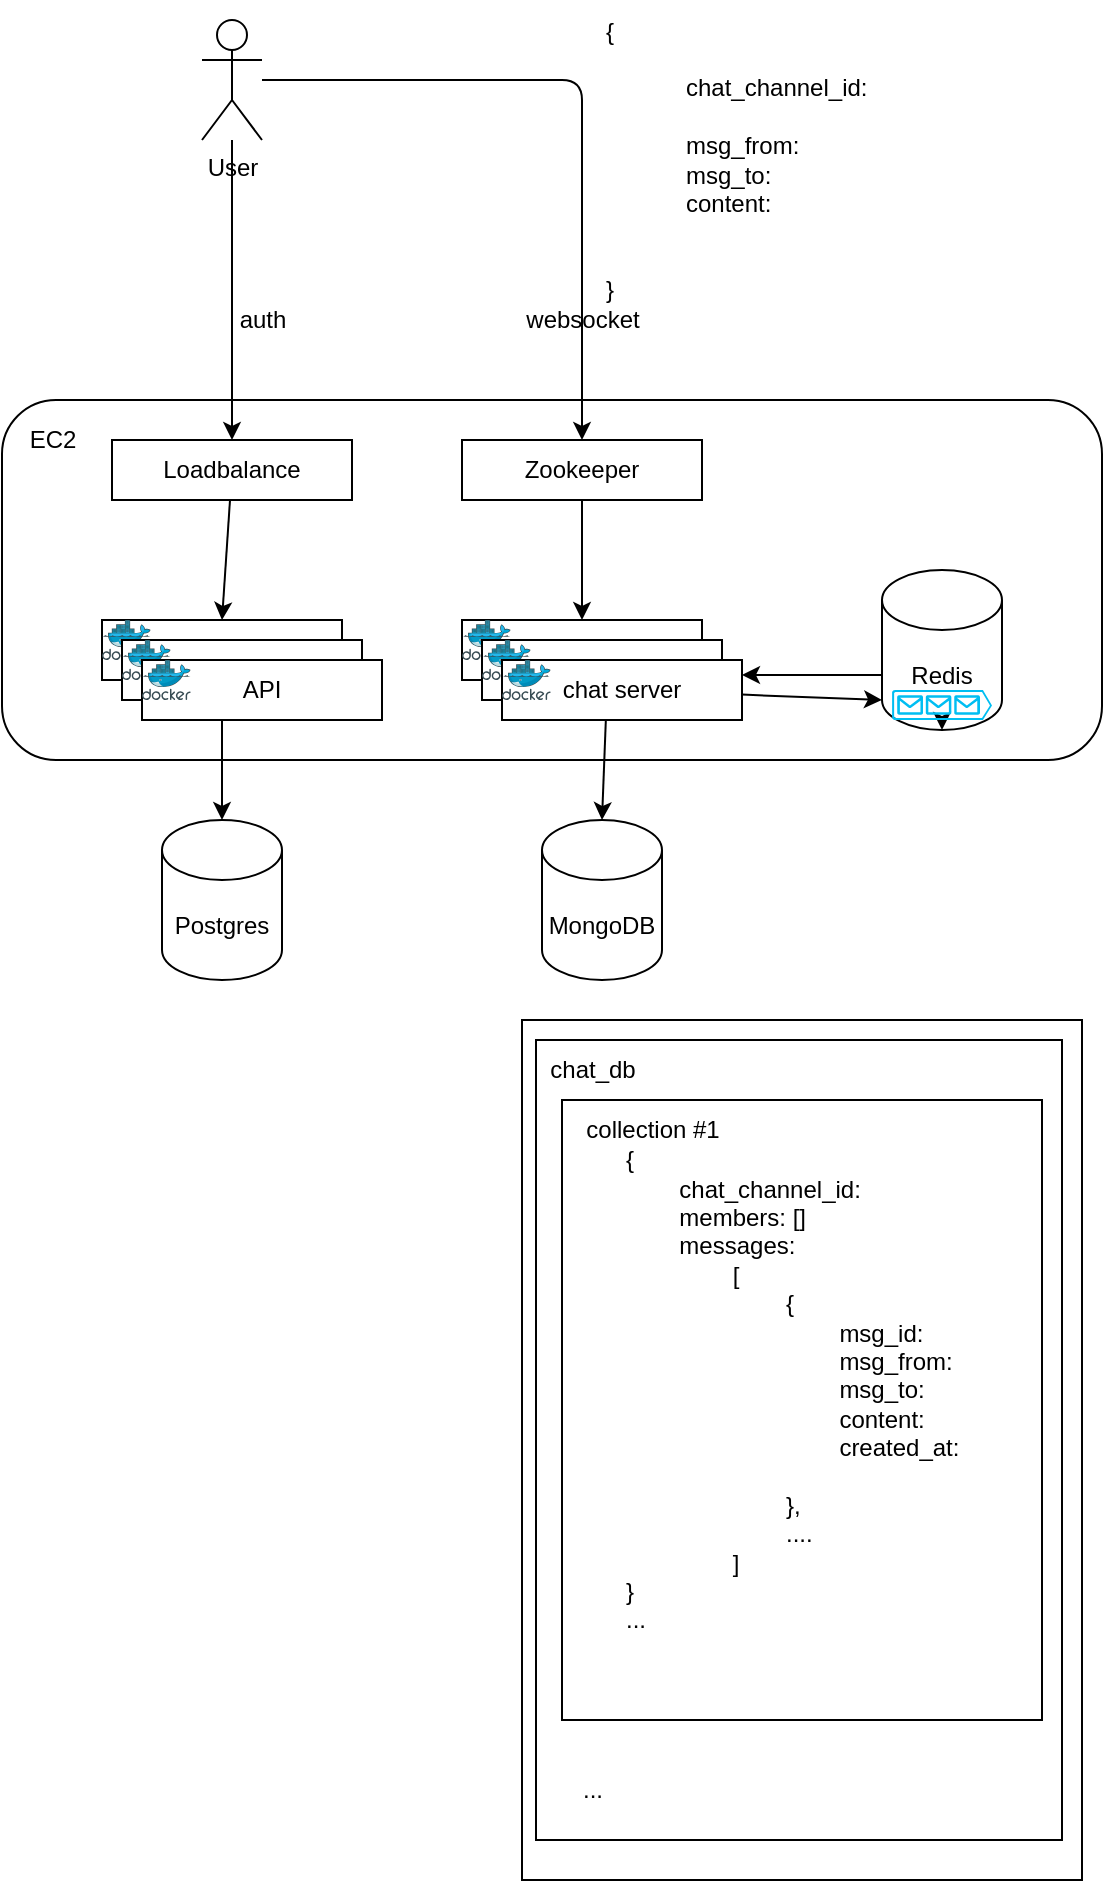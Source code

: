 <mxfile>
    <diagram id="Wjg02kEFPzsURr2Egd1N" name="Page-1">
        <mxGraphModel dx="569" dy="703" grid="1" gridSize="10" guides="1" tooltips="1" connect="1" arrows="1" fold="1" page="1" pageScale="1" pageWidth="827" pageHeight="1169" math="0" shadow="0">
            <root>
                <mxCell id="0"/>
                <mxCell id="1" parent="0"/>
                <mxCell id="2" value="User&lt;br&gt;" style="shape=umlActor;verticalLabelPosition=bottom;verticalAlign=top;html=1;outlineConnect=0;" parent="1" vertex="1">
                    <mxGeometry x="250" y="270" width="30" height="60" as="geometry"/>
                </mxCell>
                <mxCell id="4" value="" style="rounded=1;whiteSpace=wrap;html=1;" parent="1" vertex="1">
                    <mxGeometry x="150" y="460" width="550" height="180" as="geometry"/>
                </mxCell>
                <mxCell id="5" value="EC2" style="text;html=1;align=center;verticalAlign=middle;resizable=0;points=[];autosize=1;strokeColor=none;fillColor=none;" parent="1" vertex="1">
                    <mxGeometry x="150" y="465" width="50" height="30" as="geometry"/>
                </mxCell>
                <mxCell id="13" style="edgeStyle=none;html=1;entryX=0.5;entryY=0;entryDx=0;entryDy=0;entryPerimeter=0;" parent="1" source="6" target="12" edge="1">
                    <mxGeometry relative="1" as="geometry"/>
                </mxCell>
                <mxCell id="8" style="edgeStyle=none;html=1;entryX=0.5;entryY=0;entryDx=0;entryDy=0;" parent="1" source="2" target="52" edge="1">
                    <mxGeometry relative="1" as="geometry"/>
                </mxCell>
                <mxCell id="12" value="Postgres" style="shape=cylinder3;whiteSpace=wrap;html=1;boundedLbl=1;backgroundOutline=1;size=15;" parent="1" vertex="1">
                    <mxGeometry x="230" y="670" width="60" height="80" as="geometry"/>
                </mxCell>
                <mxCell id="14" value="MongoDB" style="shape=cylinder3;whiteSpace=wrap;html=1;boundedLbl=1;backgroundOutline=1;size=15;" parent="1" vertex="1">
                    <mxGeometry x="420" y="670" width="60" height="80" as="geometry"/>
                </mxCell>
                <mxCell id="21" style="edgeStyle=none;html=1;entryX=0.5;entryY=0;entryDx=0;entryDy=0;entryPerimeter=0;exitX=0.433;exitY=0.967;exitDx=0;exitDy=0;exitPerimeter=0;" parent="1" source="44" target="14" edge="1">
                    <mxGeometry relative="1" as="geometry"/>
                </mxCell>
                <mxCell id="17" value="auth" style="text;html=1;align=center;verticalAlign=middle;resizable=0;points=[];autosize=1;strokeColor=none;fillColor=none;" parent="1" vertex="1">
                    <mxGeometry x="255" y="405" width="50" height="30" as="geometry"/>
                </mxCell>
                <mxCell id="19" value="websocket" style="text;html=1;align=center;verticalAlign=middle;resizable=0;points=[];autosize=1;strokeColor=none;fillColor=none;" parent="1" vertex="1">
                    <mxGeometry x="400" y="405" width="80" height="30" as="geometry"/>
                </mxCell>
                <mxCell id="18" style="edgeStyle=none;html=1;entryX=0.5;entryY=0;entryDx=0;entryDy=0;" parent="1" source="2" target="56" edge="1">
                    <mxGeometry relative="1" as="geometry">
                        <Array as="points">
                            <mxPoint x="440" y="300"/>
                        </Array>
                    </mxGeometry>
                </mxCell>
                <mxCell id="49" value="" style="group" parent="1" vertex="1" connectable="0">
                    <mxGeometry x="380" y="570" width="140" height="50" as="geometry"/>
                </mxCell>
                <mxCell id="39" value="" style="group" parent="49" vertex="1" connectable="0">
                    <mxGeometry width="120" height="30" as="geometry"/>
                </mxCell>
                <mxCell id="16" value="chat server" style="rounded=0;whiteSpace=wrap;html=1;" parent="39" vertex="1">
                    <mxGeometry width="120" height="30" as="geometry"/>
                </mxCell>
                <mxCell id="20" value="" style="sketch=0;aspect=fixed;html=1;points=[];align=center;image;fontSize=12;image=img/lib/mscae/Docker.svg;" parent="39" vertex="1">
                    <mxGeometry width="24.39" height="20" as="geometry"/>
                </mxCell>
                <mxCell id="40" value="" style="group" parent="49" vertex="1" connectable="0">
                    <mxGeometry x="10" y="10" width="120" height="30" as="geometry"/>
                </mxCell>
                <mxCell id="41" value="chat server" style="rounded=0;whiteSpace=wrap;html=1;" parent="40" vertex="1">
                    <mxGeometry width="120" height="30" as="geometry"/>
                </mxCell>
                <mxCell id="42" value="" style="sketch=0;aspect=fixed;html=1;points=[];align=center;image;fontSize=12;image=img/lib/mscae/Docker.svg;" parent="40" vertex="1">
                    <mxGeometry width="24.39" height="20" as="geometry"/>
                </mxCell>
                <mxCell id="43" value="" style="group" parent="49" vertex="1" connectable="0">
                    <mxGeometry x="20" y="20" width="120" height="30" as="geometry"/>
                </mxCell>
                <mxCell id="44" value="chat server" style="rounded=0;whiteSpace=wrap;html=1;" parent="43" vertex="1">
                    <mxGeometry width="120" height="30" as="geometry"/>
                </mxCell>
                <mxCell id="45" value="" style="sketch=0;aspect=fixed;html=1;points=[];align=center;image;fontSize=12;image=img/lib/mscae/Docker.svg;" parent="43" vertex="1">
                    <mxGeometry width="24.39" height="20" as="geometry"/>
                </mxCell>
                <mxCell id="50" value="" style="group" parent="1" vertex="1" connectable="0">
                    <mxGeometry x="200" y="570" width="140" height="50" as="geometry"/>
                </mxCell>
                <mxCell id="26" value="" style="group" parent="50" vertex="1" connectable="0">
                    <mxGeometry width="120" height="30" as="geometry"/>
                </mxCell>
                <mxCell id="6" value="API" style="rounded=0;whiteSpace=wrap;html=1;" parent="26" vertex="1">
                    <mxGeometry width="120" height="30" as="geometry"/>
                </mxCell>
                <mxCell id="7" value="" style="sketch=0;aspect=fixed;html=1;points=[];align=center;image;fontSize=12;image=img/lib/mscae/Docker.svg;" parent="26" vertex="1">
                    <mxGeometry width="24.39" height="20" as="geometry"/>
                </mxCell>
                <mxCell id="27" value="" style="group" parent="50" vertex="1" connectable="0">
                    <mxGeometry x="10" y="10" width="120" height="30" as="geometry"/>
                </mxCell>
                <mxCell id="28" value="API" style="rounded=0;whiteSpace=wrap;html=1;" parent="27" vertex="1">
                    <mxGeometry width="120" height="30" as="geometry"/>
                </mxCell>
                <mxCell id="29" value="" style="sketch=0;aspect=fixed;html=1;points=[];align=center;image;fontSize=12;image=img/lib/mscae/Docker.svg;" parent="27" vertex="1">
                    <mxGeometry width="24.39" height="20" as="geometry"/>
                </mxCell>
                <mxCell id="30" value="" style="group" parent="50" vertex="1" connectable="0">
                    <mxGeometry x="20" y="20" width="120" height="30" as="geometry"/>
                </mxCell>
                <mxCell id="31" value="API" style="rounded=0;whiteSpace=wrap;html=1;" parent="30" vertex="1">
                    <mxGeometry width="120" height="30" as="geometry"/>
                </mxCell>
                <mxCell id="32" value="" style="sketch=0;aspect=fixed;html=1;points=[];align=center;image;fontSize=12;image=img/lib/mscae/Docker.svg;" parent="30" vertex="1">
                    <mxGeometry width="24.39" height="20" as="geometry"/>
                </mxCell>
                <mxCell id="51" value="" style="group" parent="1" vertex="1" connectable="0">
                    <mxGeometry x="205" y="480" width="120" height="30" as="geometry"/>
                </mxCell>
                <mxCell id="52" value="Loadbalance" style="rounded=0;whiteSpace=wrap;html=1;" parent="51" vertex="1">
                    <mxGeometry width="120" height="30" as="geometry"/>
                </mxCell>
                <mxCell id="55" style="edgeStyle=none;html=1;entryX=0.5;entryY=0;entryDx=0;entryDy=0;" parent="1" source="52" target="6" edge="1">
                    <mxGeometry relative="1" as="geometry"/>
                </mxCell>
                <mxCell id="58" style="edgeStyle=none;html=1;entryX=0.5;entryY=0;entryDx=0;entryDy=0;" parent="1" source="56" target="16" edge="1">
                    <mxGeometry relative="1" as="geometry"/>
                </mxCell>
                <mxCell id="56" value="Zookeeper" style="rounded=0;whiteSpace=wrap;html=1;" parent="1" vertex="1">
                    <mxGeometry x="380" y="480" width="120" height="30" as="geometry"/>
                </mxCell>
                <mxCell id="61" value="" style="group" parent="1" vertex="1" connectable="0">
                    <mxGeometry x="590" y="545" width="60" height="80" as="geometry"/>
                </mxCell>
                <mxCell id="59" value="Redis" style="shape=cylinder3;whiteSpace=wrap;html=1;boundedLbl=1;backgroundOutline=1;size=15;" parent="61" vertex="1">
                    <mxGeometry width="60" height="80" as="geometry"/>
                </mxCell>
                <mxCell id="62" style="edgeStyle=none;html=1;" parent="61" source="60" target="59" edge="1">
                    <mxGeometry relative="1" as="geometry"/>
                </mxCell>
                <mxCell id="60" value="" style="verticalLabelPosition=bottom;html=1;verticalAlign=top;align=center;strokeColor=none;fillColor=#00BEF2;shape=mxgraph.azure.queue_generic;pointerEvents=1;" parent="61" vertex="1">
                    <mxGeometry x="5" y="60" width="50" height="15" as="geometry"/>
                </mxCell>
                <mxCell id="63" style="edgeStyle=none;html=1;entryX=0;entryY=1;entryDx=0;entryDy=-15;entryPerimeter=0;" parent="1" source="44" target="59" edge="1">
                    <mxGeometry relative="1" as="geometry"/>
                </mxCell>
                <mxCell id="64" style="edgeStyle=none;html=1;entryX=1;entryY=0.25;entryDx=0;entryDy=0;exitX=0;exitY=0;exitDx=0;exitDy=52.5;exitPerimeter=0;" parent="1" source="59" target="44" edge="1">
                    <mxGeometry relative="1" as="geometry"/>
                </mxCell>
                <mxCell id="66" value="" style="rounded=0;whiteSpace=wrap;html=1;" parent="1" vertex="1">
                    <mxGeometry x="410" y="770" width="280" height="430" as="geometry"/>
                </mxCell>
                <mxCell id="67" value="" style="rounded=0;whiteSpace=wrap;html=1;" parent="1" vertex="1">
                    <mxGeometry x="417" y="780" width="263" height="400" as="geometry"/>
                </mxCell>
                <mxCell id="68" value="chat_db" style="text;html=1;align=center;verticalAlign=middle;resizable=0;points=[];autosize=1;strokeColor=none;fillColor=none;" parent="1" vertex="1">
                    <mxGeometry x="410" y="780" width="70" height="30" as="geometry"/>
                </mxCell>
                <mxCell id="69" value="" style="rounded=0;whiteSpace=wrap;html=1;" parent="1" vertex="1">
                    <mxGeometry x="430" y="810" width="240" height="310" as="geometry"/>
                </mxCell>
                <mxCell id="70" value="collection #1" style="text;html=1;align=center;verticalAlign=middle;resizable=0;points=[];autosize=1;strokeColor=none;fillColor=none;" parent="1" vertex="1">
                    <mxGeometry x="430" y="810" width="90" height="30" as="geometry"/>
                </mxCell>
                <mxCell id="75" value="{&lt;br&gt;&lt;div style=&quot;&quot;&gt;&lt;span style=&quot;background-color: initial;&quot;&gt;&lt;span style=&quot;white-space: pre;&quot;&gt;&#9;&lt;/span&gt;chat_channel_id:&lt;/span&gt;&lt;/div&gt;&lt;div style=&quot;&quot;&gt;&lt;span style=&quot;background-color: initial;&quot;&gt;&lt;span style=&quot;white-space: pre;&quot;&gt;&#9;&lt;/span&gt;members: []&lt;br&gt;&lt;/span&gt;&lt;/div&gt;&lt;div style=&quot;&quot;&gt;&lt;span style=&quot;background-color: initial;&quot;&gt;&lt;span style=&quot;white-space: pre;&quot;&gt;&#9;&lt;/span&gt;messages:&lt;br&gt;&lt;/span&gt;&lt;/div&gt;&lt;div style=&quot;&quot;&gt;&lt;span style=&quot;background-color: initial;&quot;&gt;&lt;span style=&quot;white-space: pre;&quot;&gt;&#9;&lt;/span&gt;&lt;span style=&quot;white-space: pre;&quot;&gt;&#9;&lt;/span&gt;[&lt;/span&gt;&lt;/div&gt;&lt;div style=&quot;&quot;&gt;&lt;span style=&quot;background-color: initial;&quot;&gt;&lt;span style=&quot;white-space: pre;&quot;&gt;&#9;&lt;/span&gt;&lt;span style=&quot;white-space: pre;&quot;&gt;&#9;&lt;/span&gt;&lt;span style=&quot;white-space: pre;&quot;&gt;&#9;&lt;/span&gt;{&lt;/span&gt;&lt;/div&gt;&lt;div style=&quot;&quot;&gt;&lt;span style=&quot;background-color: initial;&quot;&gt;&lt;span style=&quot;white-space: pre;&quot;&gt;&#9;&lt;/span&gt;&lt;span style=&quot;white-space: pre;&quot;&gt;&#9;&lt;/span&gt;&lt;span style=&quot;white-space: pre;&quot;&gt;&#9;&lt;/span&gt;&lt;span style=&quot;white-space: pre;&quot;&gt;&#9;&lt;/span&gt;msg_id:&amp;nbsp;&lt;br&gt;&lt;/span&gt;&lt;/div&gt;&lt;div style=&quot;&quot;&gt;&lt;span style=&quot;white-space: pre;&quot;&gt;&#9;&lt;/span&gt;&lt;span style=&quot;white-space: pre;&quot;&gt;&#9;&lt;/span&gt;&lt;span style=&quot;white-space: pre;&quot;&gt;&#9;&lt;/span&gt;&lt;span style=&quot;white-space: pre;&quot;&gt;&#9;&lt;/span&gt;msg_from:&lt;br&gt;&lt;/div&gt;&lt;div style=&quot;&quot;&gt;&lt;span style=&quot;white-space: pre;&quot;&gt;&#9;&lt;/span&gt;&lt;span style=&quot;white-space: pre;&quot;&gt;&#9;&lt;/span&gt;&lt;span style=&quot;white-space: pre;&quot;&gt;&#9;&lt;/span&gt;&lt;span style=&quot;white-space: pre;&quot;&gt;&#9;&lt;/span&gt;msg_to:&lt;br&gt;&lt;/div&gt;&lt;div style=&quot;&quot;&gt;&lt;span style=&quot;white-space: pre;&quot;&gt;&#9;&lt;/span&gt;&lt;span style=&quot;white-space: pre;&quot;&gt;&#9;&lt;/span&gt;&lt;span style=&quot;white-space: pre;&quot;&gt;&#9;&lt;/span&gt;&lt;span style=&quot;white-space: pre;&quot;&gt;&#9;&lt;/span&gt;content:&amp;nbsp;&lt;br&gt;&lt;/div&gt;&lt;div style=&quot;&quot;&gt;&lt;span style=&quot;white-space: pre;&quot;&gt;&#9;&lt;/span&gt;&lt;span style=&quot;white-space: pre;&quot;&gt;&#9;&lt;/span&gt;&lt;span style=&quot;white-space: pre;&quot;&gt;&#9;&lt;/span&gt;&lt;span style=&quot;white-space: pre;&quot;&gt;&#9;&lt;/span&gt;created_at:&amp;nbsp;&lt;br&gt;&lt;/div&gt;&lt;div style=&quot;&quot;&gt;&lt;span style=&quot;white-space: pre;&quot;&gt;&#9;&lt;/span&gt;&lt;span style=&quot;white-space: pre;&quot;&gt;&#9;&lt;/span&gt;&lt;span style=&quot;white-space: pre;&quot;&gt;&#9;&lt;/span&gt;&lt;span style=&quot;white-space: pre;&quot;&gt;&#9;&lt;/span&gt;&lt;br&gt;&lt;/div&gt;&lt;div style=&quot;&quot;&gt;&lt;span style=&quot;background-color: initial;&quot;&gt;&lt;span style=&quot;white-space: pre;&quot;&gt;&#9;&lt;/span&gt;&lt;span style=&quot;white-space: pre;&quot;&gt;&#9;&lt;/span&gt;&lt;span style=&quot;white-space: pre;&quot;&gt;&#9;&lt;/span&gt;},&lt;br&gt;&lt;/span&gt;&lt;/div&gt;&lt;div style=&quot;&quot;&gt;&lt;span style=&quot;background-color: initial;&quot;&gt;&lt;span style=&quot;white-space: pre;&quot;&gt;&#9;&lt;/span&gt;&lt;span style=&quot;white-space: pre;&quot;&gt;&#9;&lt;/span&gt;&lt;span style=&quot;white-space: pre;&quot;&gt;&#9;&lt;/span&gt;....&lt;br&gt;&lt;/span&gt;&lt;/div&gt;&lt;div style=&quot;&quot;&gt;&lt;span style=&quot;background-color: initial;&quot;&gt;&lt;span style=&quot;white-space: pre;&quot;&gt;&#9;&lt;/span&gt;&lt;span style=&quot;white-space: pre;&quot;&gt;&#9;&lt;/span&gt;]&lt;br&gt;&lt;/span&gt;&lt;/div&gt;}&lt;br&gt;..." style="text;html=1;align=left;verticalAlign=middle;resizable=0;points=[];autosize=1;strokeColor=none;fillColor=none;" parent="1" vertex="1">
                    <mxGeometry x="460" y="825" width="190" height="260" as="geometry"/>
                </mxCell>
                <mxCell id="77" value="..." style="text;html=1;align=center;verticalAlign=middle;resizable=0;points=[];autosize=1;strokeColor=none;fillColor=none;" parent="1" vertex="1">
                    <mxGeometry x="430" y="1140" width="30" height="30" as="geometry"/>
                </mxCell>
                <mxCell id="78" value="&lt;div style=&quot;&quot;&gt;&lt;span style=&quot;background-color: initial;&quot;&gt;{&lt;/span&gt;&lt;/div&gt;&lt;div style=&quot;&quot;&gt;&lt;span style=&quot;background-color: initial;&quot;&gt;&lt;br&gt;&lt;/span&gt;&lt;/div&gt;&lt;blockquote style=&quot;margin: 0 0 0 40px; border: none; padding: 0px;&quot;&gt;&lt;span style=&quot;background-color: initial;&quot;&gt;&lt;div style=&quot;&quot;&gt;&lt;span style=&quot;background-color: initial;&quot;&gt;chat_channel_id:&lt;/span&gt;&lt;/div&gt;&lt;div style=&quot;&quot;&gt;&lt;br&gt;&lt;/div&gt;&lt;/span&gt;&lt;span style=&quot;&quot;&gt;&lt;div style=&quot;&quot;&gt;&lt;span style=&quot;background-color: initial;&quot;&gt;msg_from:&lt;/span&gt;&lt;/div&gt;&lt;/span&gt;&lt;span style=&quot;&quot;&gt;&lt;div style=&quot;&quot;&gt;&lt;span style=&quot;background-color: initial;&quot;&gt;msg_to:&lt;/span&gt;&lt;/div&gt;&lt;/span&gt;&lt;span style=&quot;&quot;&gt;&lt;div style=&quot;&quot;&gt;&lt;span style=&quot;background-color: initial;&quot;&gt;content:&amp;nbsp;&lt;/span&gt;&lt;/div&gt;&lt;/span&gt;&lt;div style=&quot;&quot;&gt;&lt;br&gt;&lt;/div&gt;&lt;/blockquote&gt;&lt;div style=&quot;&quot;&gt;&lt;span style=&quot;&quot;&gt;&#9;&lt;/span&gt;&lt;span style=&quot;&quot;&gt;&#9;&lt;/span&gt;&lt;span style=&quot;&quot;&gt;&#9;&lt;/span&gt;&lt;span style=&quot;&quot;&gt;&#9;&lt;/span&gt;&lt;br&gt;&lt;/div&gt;&lt;div style=&quot;&quot;&gt;&lt;span style=&quot;background-color: initial;&quot;&gt;&lt;span style=&quot;&quot;&gt;&#9;&lt;/span&gt;&lt;span style=&quot;&quot;&gt;&#9;&lt;/span&gt;&lt;span style=&quot;&quot;&gt;&#9;&lt;/span&gt;}&lt;/span&gt;&lt;/div&gt;" style="text;html=1;align=left;verticalAlign=middle;resizable=0;points=[];autosize=1;strokeColor=none;fillColor=none;" parent="1" vertex="1">
                    <mxGeometry x="450" y="260" width="150" height="160" as="geometry"/>
                </mxCell>
            </root>
        </mxGraphModel>
    </diagram>
    <diagram id="Fj8Vx3k_UGOuQQLF7mP4" name="chat_ schemas">
        <mxGraphModel dx="286" dy="346" grid="1" gridSize="10" guides="1" tooltips="1" connect="1" arrows="1" fold="1" page="1" pageScale="1" pageWidth="827" pageHeight="1169" math="0" shadow="0">
            <root>
                <mxCell id="0"/>
                <mxCell id="1" parent="0"/>
                <mxCell id="ht2aI7RJw9MWsQLCDF85-11" style="edgeStyle=none;html=1;entryX=0;entryY=0.75;entryDx=0;entryDy=0;" parent="1" source="6f-1xvgcGnBei8sqXpM6-1" target="ht2aI7RJw9MWsQLCDF85-3" edge="1">
                    <mxGeometry relative="1" as="geometry"/>
                </mxCell>
                <mxCell id="6f-1xvgcGnBei8sqXpM6-1" value="User&lt;br&gt;" style="shape=umlActor;verticalLabelPosition=bottom;verticalAlign=top;html=1;outlineConnect=0;" parent="1" vertex="1">
                    <mxGeometry x="80" y="80" width="30" height="60" as="geometry"/>
                </mxCell>
                <mxCell id="ht2aI7RJw9MWsQLCDF85-1" value="" style="group" parent="1" vertex="1" connectable="0">
                    <mxGeometry x="370" y="90" width="140" height="50" as="geometry"/>
                </mxCell>
                <mxCell id="ht2aI7RJw9MWsQLCDF85-2" value="" style="group" parent="ht2aI7RJw9MWsQLCDF85-1" vertex="1" connectable="0">
                    <mxGeometry width="120" height="30" as="geometry"/>
                </mxCell>
                <mxCell id="ht2aI7RJw9MWsQLCDF85-3" value="chat server" style="rounded=0;whiteSpace=wrap;html=1;" parent="ht2aI7RJw9MWsQLCDF85-2" vertex="1">
                    <mxGeometry width="120" height="30" as="geometry"/>
                </mxCell>
                <mxCell id="ht2aI7RJw9MWsQLCDF85-4" value="" style="sketch=0;aspect=fixed;html=1;points=[];align=center;image;fontSize=12;image=img/lib/mscae/Docker.svg;" parent="ht2aI7RJw9MWsQLCDF85-2" vertex="1">
                    <mxGeometry width="24.39" height="20" as="geometry"/>
                </mxCell>
                <mxCell id="ht2aI7RJw9MWsQLCDF85-5" value="" style="group" parent="ht2aI7RJw9MWsQLCDF85-1" vertex="1" connectable="0">
                    <mxGeometry x="10" y="10" width="120" height="30" as="geometry"/>
                </mxCell>
                <mxCell id="ht2aI7RJw9MWsQLCDF85-6" value="chat server" style="rounded=0;whiteSpace=wrap;html=1;" parent="ht2aI7RJw9MWsQLCDF85-5" vertex="1">
                    <mxGeometry width="120" height="30" as="geometry"/>
                </mxCell>
                <mxCell id="ht2aI7RJw9MWsQLCDF85-7" value="" style="sketch=0;aspect=fixed;html=1;points=[];align=center;image;fontSize=12;image=img/lib/mscae/Docker.svg;" parent="ht2aI7RJw9MWsQLCDF85-5" vertex="1">
                    <mxGeometry width="24.39" height="20" as="geometry"/>
                </mxCell>
                <mxCell id="ht2aI7RJw9MWsQLCDF85-8" value="" style="group" parent="ht2aI7RJw9MWsQLCDF85-1" vertex="1" connectable="0">
                    <mxGeometry x="20" y="20" width="120" height="30" as="geometry"/>
                </mxCell>
                <mxCell id="ht2aI7RJw9MWsQLCDF85-9" value="chat server" style="rounded=0;whiteSpace=wrap;html=1;" parent="ht2aI7RJw9MWsQLCDF85-8" vertex="1">
                    <mxGeometry width="120" height="30" as="geometry"/>
                </mxCell>
                <mxCell id="ht2aI7RJw9MWsQLCDF85-10" value="" style="sketch=0;aspect=fixed;html=1;points=[];align=center;image;fontSize=12;image=img/lib/mscae/Docker.svg;" parent="ht2aI7RJw9MWsQLCDF85-8" vertex="1">
                    <mxGeometry width="24.39" height="20" as="geometry"/>
                </mxCell>
                <mxCell id="WOLURt_JnOcae4hTJIM5-3" style="edgeStyle=none;html=1;" parent="1" edge="1">
                    <mxGeometry relative="1" as="geometry">
                        <mxPoint x="440" y="195" as="targetPoint"/>
                        <mxPoint x="100" y="195" as="sourcePoint"/>
                    </mxGeometry>
                </mxCell>
                <mxCell id="ht2aI7RJw9MWsQLCDF85-14" value="&lt;div style=&quot;color: rgb(225, 228, 232); background-color: rgb(36, 41, 46); font-family: Menlo, Monaco, &amp;quot;Courier New&amp;quot;, monospace; line-height: 18px;&quot;&gt;&lt;span style=&quot;color: #9ecbff;&quot;&gt;retrive_message&lt;/span&gt;&lt;/div&gt;" style="text;html=1;align=center;verticalAlign=middle;resizable=0;points=[];autosize=1;strokeColor=none;fillColor=none;" parent="1" vertex="1">
                    <mxGeometry x="680" y="170" width="130" height="30" as="geometry"/>
                </mxCell>
                <mxCell id="WOLURt_JnOcae4hTJIM5-1" value="&lt;div style=&quot;&quot;&gt;&lt;span style=&quot;background-color: initial;&quot;&gt;{&lt;/span&gt;&lt;/div&gt;&lt;div style=&quot;&quot;&gt;&lt;span style=&quot;background-color: initial;&quot;&gt;&lt;br&gt;&lt;/span&gt;&lt;/div&gt;&lt;blockquote style=&quot;margin: 0 0 0 40px; border: none; padding: 0px;&quot;&gt;&lt;span style=&quot;background-color: initial;&quot;&gt;&lt;div style=&quot;&quot;&gt;&lt;span style=&quot;background-color: initial;&quot;&gt;chat_channel_id:&lt;/span&gt;&lt;/div&gt;&lt;div style=&quot;&quot;&gt;&lt;br&gt;&lt;/div&gt;&lt;/span&gt;&lt;span style=&quot;&quot;&gt;&lt;div style=&quot;&quot;&gt;&lt;span style=&quot;background-color: initial;&quot;&gt;msg_from:&lt;/span&gt;&lt;/div&gt;&lt;/span&gt;&lt;span style=&quot;&quot;&gt;&lt;div style=&quot;&quot;&gt;&lt;span style=&quot;background-color: initial;&quot;&gt;msg_to:&lt;/span&gt;&lt;/div&gt;&lt;/span&gt;&lt;span style=&quot;&quot;&gt;&lt;div style=&quot;&quot;&gt;&lt;span style=&quot;background-color: initial;&quot;&gt;content:&amp;nbsp;&lt;/span&gt;&lt;/div&gt;&lt;/span&gt;&lt;div style=&quot;&quot;&gt;&lt;br&gt;&lt;/div&gt;&lt;/blockquote&gt;&lt;div style=&quot;&quot;&gt;&lt;span style=&quot;&quot;&gt;&#9;&lt;/span&gt;&lt;span style=&quot;&quot;&gt;&#9;&lt;/span&gt;&lt;span style=&quot;&quot;&gt;&#9;&lt;/span&gt;&lt;span style=&quot;&quot;&gt;&#9;&lt;/span&gt;&lt;br&gt;&lt;/div&gt;&lt;div style=&quot;&quot;&gt;&lt;span style=&quot;background-color: initial;&quot;&gt;&lt;span style=&quot;&quot;&gt;&#9;&lt;/span&gt;&lt;span style=&quot;&quot;&gt;&#9;&lt;/span&gt;&lt;span style=&quot;&quot;&gt;&#9;&lt;/span&gt;}&lt;/span&gt;&lt;/div&gt;" style="text;html=1;align=left;verticalAlign=middle;resizable=0;points=[];autosize=1;strokeColor=none;fillColor=none;" parent="1" vertex="1">
                    <mxGeometry x="160" y="200" width="150" height="160" as="geometry"/>
                </mxCell>
                <mxCell id="WOLURt_JnOcae4hTJIM5-2" value="" style="endArrow=none;html=1;" parent="1" edge="1">
                    <mxGeometry width="50" height="50" relative="1" as="geometry">
                        <mxPoint x="440" y="520" as="sourcePoint"/>
                        <mxPoint x="440" y="140" as="targetPoint"/>
                    </mxGeometry>
                </mxCell>
                <mxCell id="WOLURt_JnOcae4hTJIM5-4" value="&lt;div style=&quot;color: rgb(225, 228, 232); background-color: rgb(36, 41, 46); font-family: Menlo, Monaco, &amp;quot;Courier New&amp;quot;, monospace; line-height: 18px;&quot;&gt;&lt;span style=&quot;color: #9ecbff;&quot;&gt;send_message&lt;/span&gt;&lt;/div&gt;" style="text;html=1;align=center;verticalAlign=middle;resizable=0;points=[];autosize=1;strokeColor=none;fillColor=none;" parent="1" vertex="1">
                    <mxGeometry x="185" y="160" width="110" height="30" as="geometry"/>
                </mxCell>
                <mxCell id="WOLURt_JnOcae4hTJIM5-5" value="" style="endArrow=none;html=1;" parent="1" target="6f-1xvgcGnBei8sqXpM6-1" edge="1">
                    <mxGeometry width="50" height="50" relative="1" as="geometry">
                        <mxPoint x="95" y="520" as="sourcePoint"/>
                        <mxPoint x="80" y="340" as="targetPoint"/>
                    </mxGeometry>
                </mxCell>
                <mxCell id="WOLURt_JnOcae4hTJIM5-6" value="" style="endArrow=classic;html=1;" parent="1" edge="1">
                    <mxGeometry width="50" height="50" relative="1" as="geometry">
                        <mxPoint x="440" y="460" as="sourcePoint"/>
                        <mxPoint x="100" y="460" as="targetPoint"/>
                    </mxGeometry>
                </mxCell>
                <mxCell id="WOLURt_JnOcae4hTJIM5-7" value="&lt;div style=&quot;text-align: left;&quot;&gt;&lt;span style=&quot;background-color: initial;&quot;&gt;200,&lt;/span&gt;&lt;/div&gt;&lt;div style=&quot;text-align: left;&quot;&gt;&lt;span style=&quot;background-color: initial;&quot;&gt;{&lt;/span&gt;&lt;/div&gt;&lt;div style=&quot;text-align: left;&quot;&gt;&lt;span style=&quot;background-color: initial;&quot;&gt;&lt;span style=&quot;white-space: pre;&quot;&gt;&#9;&lt;/span&gt;chat_channel_id:&amp;nbsp;&lt;br&gt;&lt;/span&gt;&lt;/div&gt;&lt;div style=&quot;text-align: left;&quot;&gt;&lt;span style=&quot;white-space: pre;&quot;&gt;&#9;&lt;/span&gt;msg_id:&amp;nbsp;&lt;/div&gt;&lt;div style=&quot;text-align: left;&quot;&gt;&lt;span style=&quot;background-color: initial;&quot;&gt;}&lt;/span&gt;&lt;/div&gt;" style="text;html=1;align=center;verticalAlign=middle;resizable=0;points=[];autosize=1;strokeColor=none;fillColor=none;" parent="1" vertex="1">
                    <mxGeometry x="125" y="450" width="140" height="90" as="geometry"/>
                </mxCell>
                <mxCell id="WOLURt_JnOcae4hTJIM5-9" value="&lt;div style=&quot;text-align: left;&quot;&gt;&lt;span style=&quot;background-color: initial;&quot;&gt;400,&lt;/span&gt;&lt;/div&gt;&lt;div style=&quot;text-align: left;&quot;&gt;&lt;span style=&quot;background-color: initial;&quot;&gt;{&lt;/span&gt;&lt;/div&gt;&lt;div style=&quot;text-align: left;&quot;&gt;&lt;span style=&quot;white-space: pre;&quot;&gt;&#9;&lt;/span&gt;error: ''&amp;nbsp;&lt;/div&gt;&lt;div style=&quot;text-align: left;&quot;&gt;&lt;span style=&quot;background-color: initial;&quot;&gt;}&lt;/span&gt;&lt;/div&gt;" style="text;html=1;align=center;verticalAlign=middle;resizable=0;points=[];autosize=1;strokeColor=none;fillColor=none;" parent="1" vertex="1">
                    <mxGeometry x="265" y="460" width="90" height="70" as="geometry"/>
                </mxCell>
                <mxCell id="WOLURt_JnOcae4hTJIM5-11" style="edgeStyle=none;html=1;entryX=0;entryY=0.75;entryDx=0;entryDy=0;" parent="1" source="WOLURt_JnOcae4hTJIM5-12" target="WOLURt_JnOcae4hTJIM5-15" edge="1">
                    <mxGeometry relative="1" as="geometry"/>
                </mxCell>
                <mxCell id="WOLURt_JnOcae4hTJIM5-12" value="User&lt;br&gt;" style="shape=umlActor;verticalLabelPosition=bottom;verticalAlign=top;html=1;outlineConnect=0;" parent="1" vertex="1">
                    <mxGeometry x="560" y="90" width="30" height="60" as="geometry"/>
                </mxCell>
                <mxCell id="WOLURt_JnOcae4hTJIM5-13" value="" style="group" parent="1" vertex="1" connectable="0">
                    <mxGeometry x="850" y="100" width="140" height="50" as="geometry"/>
                </mxCell>
                <mxCell id="WOLURt_JnOcae4hTJIM5-14" value="" style="group" parent="WOLURt_JnOcae4hTJIM5-13" vertex="1" connectable="0">
                    <mxGeometry width="120" height="30" as="geometry"/>
                </mxCell>
                <mxCell id="WOLURt_JnOcae4hTJIM5-15" value="chat server" style="rounded=0;whiteSpace=wrap;html=1;" parent="WOLURt_JnOcae4hTJIM5-14" vertex="1">
                    <mxGeometry width="120" height="30" as="geometry"/>
                </mxCell>
                <mxCell id="WOLURt_JnOcae4hTJIM5-16" value="" style="sketch=0;aspect=fixed;html=1;points=[];align=center;image;fontSize=12;image=img/lib/mscae/Docker.svg;" parent="WOLURt_JnOcae4hTJIM5-14" vertex="1">
                    <mxGeometry width="24.39" height="20" as="geometry"/>
                </mxCell>
                <mxCell id="WOLURt_JnOcae4hTJIM5-17" value="" style="group" parent="WOLURt_JnOcae4hTJIM5-13" vertex="1" connectable="0">
                    <mxGeometry x="10" y="10" width="120" height="30" as="geometry"/>
                </mxCell>
                <mxCell id="WOLURt_JnOcae4hTJIM5-18" value="chat server" style="rounded=0;whiteSpace=wrap;html=1;" parent="WOLURt_JnOcae4hTJIM5-17" vertex="1">
                    <mxGeometry width="120" height="30" as="geometry"/>
                </mxCell>
                <mxCell id="WOLURt_JnOcae4hTJIM5-19" value="" style="sketch=0;aspect=fixed;html=1;points=[];align=center;image;fontSize=12;image=img/lib/mscae/Docker.svg;" parent="WOLURt_JnOcae4hTJIM5-17" vertex="1">
                    <mxGeometry width="24.39" height="20" as="geometry"/>
                </mxCell>
                <mxCell id="WOLURt_JnOcae4hTJIM5-20" value="" style="group" parent="WOLURt_JnOcae4hTJIM5-13" vertex="1" connectable="0">
                    <mxGeometry x="20" y="20" width="120" height="30" as="geometry"/>
                </mxCell>
                <mxCell id="WOLURt_JnOcae4hTJIM5-21" value="chat server" style="rounded=0;whiteSpace=wrap;html=1;" parent="WOLURt_JnOcae4hTJIM5-20" vertex="1">
                    <mxGeometry width="120" height="30" as="geometry"/>
                </mxCell>
                <mxCell id="WOLURt_JnOcae4hTJIM5-22" value="" style="sketch=0;aspect=fixed;html=1;points=[];align=center;image;fontSize=12;image=img/lib/mscae/Docker.svg;" parent="WOLURt_JnOcae4hTJIM5-20" vertex="1">
                    <mxGeometry width="24.39" height="20" as="geometry"/>
                </mxCell>
                <mxCell id="WOLURt_JnOcae4hTJIM5-23" style="edgeStyle=none;html=1;" parent="1" edge="1">
                    <mxGeometry relative="1" as="geometry">
                        <mxPoint x="920" y="205" as="targetPoint"/>
                        <mxPoint x="580" y="205" as="sourcePoint"/>
                    </mxGeometry>
                </mxCell>
                <mxCell id="WOLURt_JnOcae4hTJIM5-24" value="&lt;div style=&quot;&quot;&gt;&lt;span style=&quot;background-color: initial;&quot;&gt;{&lt;/span&gt;&lt;/div&gt;&lt;div style=&quot;&quot;&gt;&lt;span style=&quot;background-color: initial;&quot;&gt;&lt;br&gt;&lt;/span&gt;&lt;/div&gt;&lt;blockquote style=&quot;margin: 0 0 0 40px; border: none; padding: 0px;&quot;&gt;&lt;span style=&quot;background-color: initial;&quot;&gt;&lt;div style=&quot;&quot;&gt;&lt;span style=&quot;background-color: initial;&quot;&gt;chat_channel_id:&lt;/span&gt;&lt;/div&gt;&lt;/span&gt;&lt;span style=&quot;&quot;&gt;&lt;div style=&quot;&quot;&gt;&lt;span style=&quot;background-color: initial;&quot;&gt;skip:&lt;/span&gt;&lt;/div&gt;&lt;/span&gt;&lt;span style=&quot;&quot;&gt;&lt;div style=&quot;&quot;&gt;&lt;span style=&quot;background-color: initial;&quot;&gt;limit:&lt;/span&gt;&lt;span style=&quot;background-color: initial;&quot;&gt;&amp;nbsp;&lt;/span&gt;&lt;/div&gt;&lt;/span&gt;&lt;div style=&quot;&quot;&gt;&lt;br&gt;&lt;/div&gt;&lt;/blockquote&gt;&lt;div style=&quot;&quot;&gt;&lt;span style=&quot;&quot;&gt;&#9;&lt;/span&gt;&lt;span style=&quot;&quot;&gt;&#9;&lt;/span&gt;&lt;span style=&quot;&quot;&gt;&#9;&lt;/span&gt;&lt;span style=&quot;&quot;&gt;&#9;&lt;/span&gt;&lt;br&gt;&lt;/div&gt;&lt;div style=&quot;&quot;&gt;&lt;span style=&quot;background-color: initial;&quot;&gt;&lt;span style=&quot;&quot;&gt;&#9;&lt;/span&gt;&lt;span style=&quot;&quot;&gt;&#9;&lt;/span&gt;&lt;span style=&quot;&quot;&gt;&#9;&lt;/span&gt;}&lt;/span&gt;&lt;/div&gt;" style="text;html=1;align=left;verticalAlign=middle;resizable=0;points=[];autosize=1;strokeColor=none;fillColor=none;" parent="1" vertex="1">
                    <mxGeometry x="640" y="225" width="150" height="130" as="geometry"/>
                </mxCell>
                <mxCell id="WOLURt_JnOcae4hTJIM5-25" value="" style="endArrow=none;html=1;" parent="1" edge="1">
                    <mxGeometry width="50" height="50" relative="1" as="geometry">
                        <mxPoint x="920" y="530" as="sourcePoint"/>
                        <mxPoint x="920" y="150" as="targetPoint"/>
                    </mxGeometry>
                </mxCell>
                <mxCell id="WOLURt_JnOcae4hTJIM5-27" value="" style="endArrow=none;html=1;" parent="1" target="WOLURt_JnOcae4hTJIM5-12" edge="1">
                    <mxGeometry width="50" height="50" relative="1" as="geometry">
                        <mxPoint x="575" y="530" as="sourcePoint"/>
                        <mxPoint x="560" y="350" as="targetPoint"/>
                    </mxGeometry>
                </mxCell>
                <mxCell id="WOLURt_JnOcae4hTJIM5-28" value="" style="endArrow=classic;html=1;" parent="1" edge="1">
                    <mxGeometry width="50" height="50" relative="1" as="geometry">
                        <mxPoint x="920" y="400" as="sourcePoint"/>
                        <mxPoint x="580" y="400" as="targetPoint"/>
                    </mxGeometry>
                </mxCell>
                <mxCell id="WOLURt_JnOcae4hTJIM5-29" value="&lt;div style=&quot;text-align: left;&quot;&gt;&lt;span style=&quot;background-color: initial;&quot;&gt;200,&lt;/span&gt;&lt;/div&gt;&lt;div style=&quot;text-align: left;&quot;&gt;&lt;span style=&quot;background-color: initial;&quot;&gt;{&lt;/span&gt;&lt;/div&gt;&lt;div style=&quot;text-align: left;&quot;&gt;&lt;span style=&quot;white-space: pre;&quot;&gt;&#9;&lt;/span&gt;chat_channel_id:&lt;/div&gt;&lt;div style=&quot;text-align: left;&quot;&gt;&lt;span style=&quot;white-space: pre;&quot;&gt;&#9;&lt;/span&gt;skip:&amp;nbsp;&lt;/div&gt;&lt;div style=&quot;text-align: left;&quot;&gt;&lt;span style=&quot;white-space: pre;&quot;&gt;&#9;&lt;/span&gt;limit:&lt;/div&gt;&lt;div style=&quot;text-align: left;&quot;&gt;&lt;span style=&quot;white-space: pre;&quot;&gt;&#9;&lt;/span&gt;messages: [&lt;/div&gt;&lt;div style=&quot;text-align: left;&quot;&gt;&lt;span style=&quot;white-space: pre;&quot;&gt;&#9;&lt;span style=&quot;white-space: pre;&quot;&gt;&#9;&lt;/span&gt;{&lt;/span&gt;&lt;/div&gt;&lt;div style=&quot;text-align: left;&quot;&gt;&lt;span style=&quot;white-space: pre;&quot;&gt;&#9;&lt;/span&gt;&lt;span style=&quot;white-space: pre;&quot;&gt;&#9;&lt;/span&gt;&lt;span style=&quot;white-space: pre;&quot;&gt;&#9;&lt;/span&gt;msg_id:&lt;/div&gt;&lt;div style=&quot;text-align: left;&quot;&gt;&lt;span style=&quot;white-space: pre;&quot;&gt;&#9;&lt;/span&gt;&lt;span style=&quot;white-space: pre;&quot;&gt;&#9;&lt;/span&gt;&lt;span style=&quot;white-space: pre;&quot;&gt;&#9;&lt;/span&gt;msg_from:&lt;br&gt;&lt;/div&gt;&lt;div style=&quot;text-align: left;&quot;&gt;&lt;span style=&quot;white-space: pre;&quot;&gt;&#9;&lt;/span&gt;&lt;span style=&quot;white-space: pre;&quot;&gt;&#9;&lt;/span&gt;&lt;span style=&quot;white-space: pre;&quot;&gt;&#9;&lt;/span&gt;msg_to:&lt;br&gt;&lt;/div&gt;&lt;div style=&quot;text-align: left;&quot;&gt;&lt;span style=&quot;white-space: pre;&quot;&gt;&#9;&lt;/span&gt;&lt;span style=&quot;white-space: pre;&quot;&gt;&#9;&lt;/span&gt;&lt;span style=&quot;white-space: pre;&quot;&gt;&#9;&lt;/span&gt;content:&lt;br&gt;&lt;/div&gt;&lt;div style=&quot;text-align: left;&quot;&gt;&lt;span style=&quot;white-space: pre;&quot;&gt;&#9;&lt;/span&gt;&lt;span style=&quot;white-space: pre;&quot;&gt;&#9;&lt;/span&gt;&lt;span style=&quot;white-space: pre;&quot;&gt;&#9;&lt;/span&gt;created_at:&amp;nbsp;&lt;br&gt;&lt;/div&gt;&lt;div style=&quot;text-align: left;&quot;&gt;&lt;span style=&quot;white-space: pre;&quot;&gt;&#9;&lt;/span&gt;&lt;span style=&quot;white-space: pre;&quot;&gt;&#9;&lt;/span&gt;}&lt;/div&gt;&lt;div style=&quot;text-align: left;&quot;&gt;&lt;span style=&quot;white-space: pre;&quot;&gt;&#9;&lt;/span&gt;]&lt;span style=&quot;background-color: initial;&quot;&gt;&amp;nbsp;&lt;/span&gt;&lt;/div&gt;&lt;div style=&quot;text-align: left;&quot;&gt;&lt;span style=&quot;background-color: initial;&quot;&gt;}&lt;/span&gt;&lt;/div&gt;" style="text;html=1;align=center;verticalAlign=middle;resizable=0;points=[];autosize=1;strokeColor=none;fillColor=none;" parent="1" vertex="1">
                    <mxGeometry x="605" y="400" width="170" height="230" as="geometry"/>
                </mxCell>
                <mxCell id="WOLURt_JnOcae4hTJIM5-30" value="&lt;div style=&quot;text-align: left;&quot;&gt;&lt;span style=&quot;background-color: initial;&quot;&gt;400,&lt;/span&gt;&lt;/div&gt;&lt;div style=&quot;text-align: left;&quot;&gt;&lt;span style=&quot;background-color: initial;&quot;&gt;{&lt;/span&gt;&lt;/div&gt;&lt;div style=&quot;text-align: left;&quot;&gt;&lt;span style=&quot;white-space: pre;&quot;&gt;&#9;&lt;/span&gt;error: ''&amp;nbsp;&lt;/div&gt;&lt;div style=&quot;text-align: left;&quot;&gt;&lt;span style=&quot;background-color: initial;&quot;&gt;}&lt;/span&gt;&lt;/div&gt;" style="text;html=1;align=center;verticalAlign=middle;resizable=0;points=[];autosize=1;strokeColor=none;fillColor=none;" parent="1" vertex="1">
                    <mxGeometry x="790" y="400" width="90" height="70" as="geometry"/>
                </mxCell>
                <mxCell id="WOLURt_JnOcae4hTJIM5-31" value="&lt;div style=&quot;color: rgb(225, 228, 232); background-color: rgb(36, 41, 46); font-family: Menlo, Monaco, &amp;quot;Courier New&amp;quot;, monospace; line-height: 18px;&quot;&gt;&lt;span style=&quot;color: #9ecbff;&quot;&gt;delete_message&lt;/span&gt;&lt;/div&gt;" style="text;html=1;align=center;verticalAlign=middle;resizable=0;points=[];autosize=1;strokeColor=none;fillColor=none;" parent="1" vertex="1">
                    <mxGeometry x="1195" y="170" width="120" height="30" as="geometry"/>
                </mxCell>
                <mxCell id="WOLURt_JnOcae4hTJIM5-32" style="edgeStyle=none;html=1;entryX=0;entryY=0.75;entryDx=0;entryDy=0;" parent="1" source="WOLURt_JnOcae4hTJIM5-33" target="WOLURt_JnOcae4hTJIM5-36" edge="1">
                    <mxGeometry relative="1" as="geometry"/>
                </mxCell>
                <mxCell id="WOLURt_JnOcae4hTJIM5-33" value="User&lt;br&gt;" style="shape=umlActor;verticalLabelPosition=bottom;verticalAlign=top;html=1;outlineConnect=0;" parent="1" vertex="1">
                    <mxGeometry x="1070" y="90" width="30" height="60" as="geometry"/>
                </mxCell>
                <mxCell id="WOLURt_JnOcae4hTJIM5-34" value="" style="group" parent="1" vertex="1" connectable="0">
                    <mxGeometry x="1360" y="100" width="140" height="50" as="geometry"/>
                </mxCell>
                <mxCell id="WOLURt_JnOcae4hTJIM5-35" value="" style="group" parent="WOLURt_JnOcae4hTJIM5-34" vertex="1" connectable="0">
                    <mxGeometry width="120" height="30" as="geometry"/>
                </mxCell>
                <mxCell id="WOLURt_JnOcae4hTJIM5-36" value="chat server" style="rounded=0;whiteSpace=wrap;html=1;" parent="WOLURt_JnOcae4hTJIM5-35" vertex="1">
                    <mxGeometry width="120" height="30" as="geometry"/>
                </mxCell>
                <mxCell id="WOLURt_JnOcae4hTJIM5-37" value="" style="sketch=0;aspect=fixed;html=1;points=[];align=center;image;fontSize=12;image=img/lib/mscae/Docker.svg;" parent="WOLURt_JnOcae4hTJIM5-35" vertex="1">
                    <mxGeometry width="24.39" height="20" as="geometry"/>
                </mxCell>
                <mxCell id="WOLURt_JnOcae4hTJIM5-38" value="" style="group" parent="WOLURt_JnOcae4hTJIM5-34" vertex="1" connectable="0">
                    <mxGeometry x="10" y="10" width="120" height="30" as="geometry"/>
                </mxCell>
                <mxCell id="WOLURt_JnOcae4hTJIM5-39" value="chat server" style="rounded=0;whiteSpace=wrap;html=1;" parent="WOLURt_JnOcae4hTJIM5-38" vertex="1">
                    <mxGeometry width="120" height="30" as="geometry"/>
                </mxCell>
                <mxCell id="WOLURt_JnOcae4hTJIM5-40" value="" style="sketch=0;aspect=fixed;html=1;points=[];align=center;image;fontSize=12;image=img/lib/mscae/Docker.svg;" parent="WOLURt_JnOcae4hTJIM5-38" vertex="1">
                    <mxGeometry width="24.39" height="20" as="geometry"/>
                </mxCell>
                <mxCell id="WOLURt_JnOcae4hTJIM5-41" value="" style="group" parent="WOLURt_JnOcae4hTJIM5-34" vertex="1" connectable="0">
                    <mxGeometry x="20" y="20" width="120" height="30" as="geometry"/>
                </mxCell>
                <mxCell id="WOLURt_JnOcae4hTJIM5-42" value="chat server" style="rounded=0;whiteSpace=wrap;html=1;" parent="WOLURt_JnOcae4hTJIM5-41" vertex="1">
                    <mxGeometry width="120" height="30" as="geometry"/>
                </mxCell>
                <mxCell id="WOLURt_JnOcae4hTJIM5-43" value="" style="sketch=0;aspect=fixed;html=1;points=[];align=center;image;fontSize=12;image=img/lib/mscae/Docker.svg;" parent="WOLURt_JnOcae4hTJIM5-41" vertex="1">
                    <mxGeometry width="24.39" height="20" as="geometry"/>
                </mxCell>
                <mxCell id="WOLURt_JnOcae4hTJIM5-44" style="edgeStyle=none;html=1;" parent="1" edge="1">
                    <mxGeometry relative="1" as="geometry">
                        <mxPoint x="1430" y="205.0" as="targetPoint"/>
                        <mxPoint x="1090" y="205.0" as="sourcePoint"/>
                    </mxGeometry>
                </mxCell>
                <mxCell id="WOLURt_JnOcae4hTJIM5-45" value="&lt;div style=&quot;&quot;&gt;&lt;span style=&quot;background-color: initial;&quot;&gt;{&lt;/span&gt;&lt;/div&gt;&lt;div style=&quot;&quot;&gt;&lt;span style=&quot;background-color: initial;&quot;&gt;&lt;br&gt;&lt;/span&gt;&lt;/div&gt;&lt;blockquote style=&quot;margin: 0 0 0 40px; border: none; padding: 0px;&quot;&gt;&lt;span style=&quot;background-color: initial;&quot;&gt;&lt;div style=&quot;&quot;&gt;&lt;span style=&quot;background-color: initial;&quot;&gt;chat_channel_id:&lt;/span&gt;&lt;/div&gt;&lt;/span&gt;&lt;span style=&quot;&quot;&gt;&lt;div style=&quot;&quot;&gt;&lt;span style=&quot;background-color: initial;&quot;&gt;msg_ids:&lt;/span&gt;&lt;/div&gt;&lt;div style=&quot;&quot;&gt;&lt;span style=&quot;background-color: initial;&quot;&gt;&lt;span style=&quot;white-space: pre;&quot;&gt;&#9;&lt;/span&gt;[]&lt;/span&gt;&lt;span style=&quot;background-color: initial;&quot;&gt;&amp;nbsp;&lt;/span&gt;&lt;/div&gt;&lt;/span&gt;&lt;div style=&quot;&quot;&gt;&lt;br&gt;&lt;/div&gt;&lt;/blockquote&gt;&lt;div style=&quot;&quot;&gt;&lt;span style=&quot;&quot;&gt;&#9;&lt;/span&gt;&lt;span style=&quot;&quot;&gt;&#9;&lt;/span&gt;&lt;span style=&quot;&quot;&gt;&#9;&lt;/span&gt;&lt;span style=&quot;&quot;&gt;&#9;&lt;/span&gt;&lt;br&gt;&lt;/div&gt;&lt;div style=&quot;&quot;&gt;&lt;span style=&quot;background-color: initial;&quot;&gt;&lt;span style=&quot;&quot;&gt;&#9;&lt;/span&gt;&lt;span style=&quot;&quot;&gt;&#9;&lt;/span&gt;&lt;span style=&quot;&quot;&gt;&#9;&lt;/span&gt;}&lt;/span&gt;&lt;/div&gt;" style="text;html=1;align=left;verticalAlign=middle;resizable=0;points=[];autosize=1;strokeColor=none;fillColor=none;" parent="1" vertex="1">
                    <mxGeometry x="1150" y="225" width="150" height="130" as="geometry"/>
                </mxCell>
                <mxCell id="WOLURt_JnOcae4hTJIM5-46" value="" style="endArrow=none;html=1;" parent="1" edge="1">
                    <mxGeometry width="50" height="50" relative="1" as="geometry">
                        <mxPoint x="1430" y="530" as="sourcePoint"/>
                        <mxPoint x="1430" y="150.0" as="targetPoint"/>
                    </mxGeometry>
                </mxCell>
                <mxCell id="WOLURt_JnOcae4hTJIM5-47" value="" style="endArrow=none;html=1;" parent="1" target="WOLURt_JnOcae4hTJIM5-33" edge="1">
                    <mxGeometry width="50" height="50" relative="1" as="geometry">
                        <mxPoint x="1085" y="530" as="sourcePoint"/>
                        <mxPoint x="1070" y="350" as="targetPoint"/>
                    </mxGeometry>
                </mxCell>
                <mxCell id="WOLURt_JnOcae4hTJIM5-48" value="" style="endArrow=classic;html=1;" parent="1" edge="1">
                    <mxGeometry width="50" height="50" relative="1" as="geometry">
                        <mxPoint x="1430" y="400" as="sourcePoint"/>
                        <mxPoint x="1090" y="400" as="targetPoint"/>
                    </mxGeometry>
                </mxCell>
                <mxCell id="WOLURt_JnOcae4hTJIM5-49" value="&lt;div style=&quot;text-align: left;&quot;&gt;&lt;span style=&quot;background-color: initial;&quot;&gt;200&lt;/span&gt;&lt;/div&gt;" style="text;html=1;align=center;verticalAlign=middle;resizable=0;points=[];autosize=1;strokeColor=none;fillColor=none;" parent="1" vertex="1">
                    <mxGeometry x="1140" y="400" width="40" height="30" as="geometry"/>
                </mxCell>
                <mxCell id="WOLURt_JnOcae4hTJIM5-50" value="&lt;div style=&quot;text-align: left;&quot;&gt;&lt;span style=&quot;background-color: initial;&quot;&gt;400,&lt;/span&gt;&lt;/div&gt;&lt;div style=&quot;text-align: left;&quot;&gt;&lt;span style=&quot;background-color: initial;&quot;&gt;{&lt;/span&gt;&lt;/div&gt;&lt;div style=&quot;text-align: left;&quot;&gt;&lt;span style=&quot;white-space: pre;&quot;&gt;&#9;&lt;/span&gt;error: ''&amp;nbsp;&lt;/div&gt;&lt;div style=&quot;text-align: left;&quot;&gt;&lt;span style=&quot;background-color: initial;&quot;&gt;}&lt;/span&gt;&lt;/div&gt;" style="text;html=1;align=center;verticalAlign=middle;resizable=0;points=[];autosize=1;strokeColor=none;fillColor=none;" parent="1" vertex="1">
                    <mxGeometry x="1300" y="400" width="90" height="70" as="geometry"/>
                </mxCell>
                <mxCell id="s2UJ-VjSd0leQF9_NYhQ-1" style="edgeStyle=none;html=1;entryX=0;entryY=0.75;entryDx=0;entryDy=0;" parent="1" source="s2UJ-VjSd0leQF9_NYhQ-2" target="s2UJ-VjSd0leQF9_NYhQ-5" edge="1">
                    <mxGeometry relative="1" as="geometry"/>
                </mxCell>
                <mxCell id="s2UJ-VjSd0leQF9_NYhQ-2" value="User&lt;br&gt;" style="shape=umlActor;verticalLabelPosition=bottom;verticalAlign=top;html=1;outlineConnect=0;" parent="1" vertex="1">
                    <mxGeometry x="80" y="680" width="30" height="60" as="geometry"/>
                </mxCell>
                <mxCell id="s2UJ-VjSd0leQF9_NYhQ-3" value="" style="group" parent="1" vertex="1" connectable="0">
                    <mxGeometry x="370" y="690" width="140" height="50" as="geometry"/>
                </mxCell>
                <mxCell id="s2UJ-VjSd0leQF9_NYhQ-4" value="" style="group" parent="s2UJ-VjSd0leQF9_NYhQ-3" vertex="1" connectable="0">
                    <mxGeometry width="120" height="30" as="geometry"/>
                </mxCell>
                <mxCell id="s2UJ-VjSd0leQF9_NYhQ-5" value="chat server" style="rounded=0;whiteSpace=wrap;html=1;" parent="s2UJ-VjSd0leQF9_NYhQ-4" vertex="1">
                    <mxGeometry width="120" height="30" as="geometry"/>
                </mxCell>
                <mxCell id="s2UJ-VjSd0leQF9_NYhQ-6" value="" style="sketch=0;aspect=fixed;html=1;points=[];align=center;image;fontSize=12;image=img/lib/mscae/Docker.svg;" parent="s2UJ-VjSd0leQF9_NYhQ-4" vertex="1">
                    <mxGeometry width="24.39" height="20" as="geometry"/>
                </mxCell>
                <mxCell id="s2UJ-VjSd0leQF9_NYhQ-7" value="" style="group" parent="s2UJ-VjSd0leQF9_NYhQ-3" vertex="1" connectable="0">
                    <mxGeometry x="10" y="10" width="120" height="30" as="geometry"/>
                </mxCell>
                <mxCell id="s2UJ-VjSd0leQF9_NYhQ-8" value="chat server" style="rounded=0;whiteSpace=wrap;html=1;" parent="s2UJ-VjSd0leQF9_NYhQ-7" vertex="1">
                    <mxGeometry width="120" height="30" as="geometry"/>
                </mxCell>
                <mxCell id="s2UJ-VjSd0leQF9_NYhQ-9" value="" style="sketch=0;aspect=fixed;html=1;points=[];align=center;image;fontSize=12;image=img/lib/mscae/Docker.svg;" parent="s2UJ-VjSd0leQF9_NYhQ-7" vertex="1">
                    <mxGeometry width="24.39" height="20" as="geometry"/>
                </mxCell>
                <mxCell id="s2UJ-VjSd0leQF9_NYhQ-10" value="" style="group" parent="s2UJ-VjSd0leQF9_NYhQ-3" vertex="1" connectable="0">
                    <mxGeometry x="20" y="20" width="120" height="30" as="geometry"/>
                </mxCell>
                <mxCell id="s2UJ-VjSd0leQF9_NYhQ-11" value="chat server" style="rounded=0;whiteSpace=wrap;html=1;" parent="s2UJ-VjSd0leQF9_NYhQ-10" vertex="1">
                    <mxGeometry width="120" height="30" as="geometry"/>
                </mxCell>
                <mxCell id="s2UJ-VjSd0leQF9_NYhQ-12" value="" style="sketch=0;aspect=fixed;html=1;points=[];align=center;image;fontSize=12;image=img/lib/mscae/Docker.svg;" parent="s2UJ-VjSd0leQF9_NYhQ-10" vertex="1">
                    <mxGeometry width="24.39" height="20" as="geometry"/>
                </mxCell>
                <mxCell id="s2UJ-VjSd0leQF9_NYhQ-13" style="edgeStyle=none;html=1;" parent="1" edge="1">
                    <mxGeometry relative="1" as="geometry">
                        <mxPoint x="440.0" y="795" as="targetPoint"/>
                        <mxPoint x="100" y="795" as="sourcePoint"/>
                    </mxGeometry>
                </mxCell>
                <mxCell id="s2UJ-VjSd0leQF9_NYhQ-14" value="&lt;div style=&quot;&quot;&gt;&lt;span style=&quot;background-color: initial;&quot;&gt;{&lt;/span&gt;&lt;/div&gt;&lt;div style=&quot;&quot;&gt;&lt;span style=&quot;background-color: initial;&quot;&gt;&lt;br&gt;&lt;/span&gt;&lt;/div&gt;&lt;blockquote style=&quot;margin: 0 0 0 40px; border: none; padding: 0px;&quot;&gt;&lt;span style=&quot;background-color: initial;&quot;&gt;&lt;div style=&quot;&quot;&gt;&lt;span style=&quot;background-color: initial;&quot;&gt;chat_channel_id:&lt;/span&gt;&lt;/div&gt;&lt;div style=&quot;&quot;&gt;members:&lt;/div&gt;&lt;/span&gt;&lt;div style=&quot;&quot;&gt;&lt;br&gt;&lt;/div&gt;&lt;/blockquote&gt;&lt;div style=&quot;&quot;&gt;&lt;span style=&quot;&quot;&gt;&#9;&lt;/span&gt;&lt;span style=&quot;&quot;&gt;&#9;&lt;/span&gt;&lt;span style=&quot;&quot;&gt;&#9;&lt;/span&gt;&lt;span style=&quot;&quot;&gt;&#9;&lt;/span&gt;&lt;br&gt;&lt;/div&gt;&lt;div style=&quot;&quot;&gt;&lt;span style=&quot;background-color: initial;&quot;&gt;&lt;span style=&quot;&quot;&gt;&#9;&lt;/span&gt;&lt;span style=&quot;&quot;&gt;&#9;&lt;/span&gt;&lt;span style=&quot;&quot;&gt;&#9;&lt;/span&gt;}&lt;/span&gt;&lt;/div&gt;" style="text;html=1;align=left;verticalAlign=middle;resizable=0;points=[];autosize=1;strokeColor=none;fillColor=none;" parent="1" vertex="1">
                    <mxGeometry x="160" y="825" width="150" height="110" as="geometry"/>
                </mxCell>
                <mxCell id="s2UJ-VjSd0leQF9_NYhQ-15" value="" style="endArrow=none;html=1;" parent="1" edge="1">
                    <mxGeometry width="50" height="50" relative="1" as="geometry">
                        <mxPoint x="440.0" y="1120" as="sourcePoint"/>
                        <mxPoint x="440.0" y="740" as="targetPoint"/>
                    </mxGeometry>
                </mxCell>
                <mxCell id="s2UJ-VjSd0leQF9_NYhQ-16" value="add member to channel" style="text;html=1;align=center;verticalAlign=middle;resizable=0;points=[];autosize=1;strokeColor=none;fillColor=none;" parent="1" vertex="1">
                    <mxGeometry x="165" y="760" width="150" height="30" as="geometry"/>
                </mxCell>
                <mxCell id="s2UJ-VjSd0leQF9_NYhQ-17" value="" style="endArrow=none;html=1;" parent="1" target="s2UJ-VjSd0leQF9_NYhQ-2" edge="1">
                    <mxGeometry width="50" height="50" relative="1" as="geometry">
                        <mxPoint x="95" y="1120" as="sourcePoint"/>
                        <mxPoint x="80" y="940" as="targetPoint"/>
                    </mxGeometry>
                </mxCell>
                <mxCell id="s2UJ-VjSd0leQF9_NYhQ-18" value="" style="endArrow=classic;html=1;" parent="1" edge="1">
                    <mxGeometry width="50" height="50" relative="1" as="geometry">
                        <mxPoint x="440.0" y="990" as="sourcePoint"/>
                        <mxPoint x="100" y="990" as="targetPoint"/>
                    </mxGeometry>
                </mxCell>
                <mxCell id="s2UJ-VjSd0leQF9_NYhQ-19" value="&lt;div style=&quot;text-align: left;&quot;&gt;&lt;span style=&quot;background-color: initial;&quot;&gt;200,&lt;/span&gt;&lt;/div&gt;&lt;div style=&quot;text-align: left;&quot;&gt;&lt;span style=&quot;background-color: initial;&quot;&gt;{&lt;/span&gt;&lt;/div&gt;&lt;div style=&quot;text-align: left;&quot;&gt;&lt;span style=&quot;white-space: pre;&quot;&gt;&#9;&lt;/span&gt;members:&amp;nbsp;&lt;/div&gt;&lt;div style=&quot;text-align: left;&quot;&gt;&lt;span style=&quot;background-color: initial;&quot;&gt;}&lt;/span&gt;&lt;/div&gt;" style="text;html=1;align=center;verticalAlign=middle;resizable=0;points=[];autosize=1;strokeColor=none;fillColor=none;" parent="1" vertex="1">
                    <mxGeometry x="155" y="990" width="110" height="70" as="geometry"/>
                </mxCell>
                <mxCell id="s2UJ-VjSd0leQF9_NYhQ-20" value="&lt;div style=&quot;text-align: left;&quot;&gt;&lt;span style=&quot;background-color: initial;&quot;&gt;400,&lt;/span&gt;&lt;/div&gt;&lt;div style=&quot;text-align: left;&quot;&gt;&lt;span style=&quot;background-color: initial;&quot;&gt;{&lt;/span&gt;&lt;/div&gt;&lt;div style=&quot;text-align: left;&quot;&gt;&lt;span style=&quot;white-space: pre;&quot;&gt;&#9;&lt;/span&gt;error: ''&amp;nbsp;&lt;/div&gt;&lt;div style=&quot;text-align: left;&quot;&gt;&lt;span style=&quot;background-color: initial;&quot;&gt;}&lt;/span&gt;&lt;/div&gt;" style="text;html=1;align=center;verticalAlign=middle;resizable=0;points=[];autosize=1;strokeColor=none;fillColor=none;" parent="1" vertex="1">
                    <mxGeometry x="265" y="990" width="90" height="70" as="geometry"/>
                </mxCell>
                <mxCell id="s2UJ-VjSd0leQF9_NYhQ-21" style="edgeStyle=none;html=1;entryX=0;entryY=0.75;entryDx=0;entryDy=0;" parent="1" source="s2UJ-VjSd0leQF9_NYhQ-22" target="s2UJ-VjSd0leQF9_NYhQ-25" edge="1">
                    <mxGeometry relative="1" as="geometry"/>
                </mxCell>
                <mxCell id="s2UJ-VjSd0leQF9_NYhQ-22" value="User&lt;br&gt;" style="shape=umlActor;verticalLabelPosition=bottom;verticalAlign=top;html=1;outlineConnect=0;" parent="1" vertex="1">
                    <mxGeometry x="560" y="680" width="30" height="60" as="geometry"/>
                </mxCell>
                <mxCell id="s2UJ-VjSd0leQF9_NYhQ-23" value="" style="group" parent="1" vertex="1" connectable="0">
                    <mxGeometry x="850" y="690" width="140" height="50" as="geometry"/>
                </mxCell>
                <mxCell id="s2UJ-VjSd0leQF9_NYhQ-24" value="" style="group" parent="s2UJ-VjSd0leQF9_NYhQ-23" vertex="1" connectable="0">
                    <mxGeometry width="120" height="30" as="geometry"/>
                </mxCell>
                <mxCell id="s2UJ-VjSd0leQF9_NYhQ-25" value="chat server" style="rounded=0;whiteSpace=wrap;html=1;" parent="s2UJ-VjSd0leQF9_NYhQ-24" vertex="1">
                    <mxGeometry width="120" height="30" as="geometry"/>
                </mxCell>
                <mxCell id="s2UJ-VjSd0leQF9_NYhQ-26" value="" style="sketch=0;aspect=fixed;html=1;points=[];align=center;image;fontSize=12;image=img/lib/mscae/Docker.svg;" parent="s2UJ-VjSd0leQF9_NYhQ-24" vertex="1">
                    <mxGeometry width="24.39" height="20" as="geometry"/>
                </mxCell>
                <mxCell id="s2UJ-VjSd0leQF9_NYhQ-27" value="" style="group" parent="s2UJ-VjSd0leQF9_NYhQ-23" vertex="1" connectable="0">
                    <mxGeometry x="10" y="10" width="120" height="30" as="geometry"/>
                </mxCell>
                <mxCell id="s2UJ-VjSd0leQF9_NYhQ-28" value="chat server" style="rounded=0;whiteSpace=wrap;html=1;" parent="s2UJ-VjSd0leQF9_NYhQ-27" vertex="1">
                    <mxGeometry width="120" height="30" as="geometry"/>
                </mxCell>
                <mxCell id="s2UJ-VjSd0leQF9_NYhQ-29" value="" style="sketch=0;aspect=fixed;html=1;points=[];align=center;image;fontSize=12;image=img/lib/mscae/Docker.svg;" parent="s2UJ-VjSd0leQF9_NYhQ-27" vertex="1">
                    <mxGeometry width="24.39" height="20" as="geometry"/>
                </mxCell>
                <mxCell id="s2UJ-VjSd0leQF9_NYhQ-30" value="" style="group" parent="s2UJ-VjSd0leQF9_NYhQ-23" vertex="1" connectable="0">
                    <mxGeometry x="20" y="20" width="120" height="30" as="geometry"/>
                </mxCell>
                <mxCell id="s2UJ-VjSd0leQF9_NYhQ-31" value="chat server" style="rounded=0;whiteSpace=wrap;html=1;" parent="s2UJ-VjSd0leQF9_NYhQ-30" vertex="1">
                    <mxGeometry width="120" height="30" as="geometry"/>
                </mxCell>
                <mxCell id="s2UJ-VjSd0leQF9_NYhQ-32" value="" style="sketch=0;aspect=fixed;html=1;points=[];align=center;image;fontSize=12;image=img/lib/mscae/Docker.svg;" parent="s2UJ-VjSd0leQF9_NYhQ-30" vertex="1">
                    <mxGeometry width="24.39" height="20" as="geometry"/>
                </mxCell>
                <mxCell id="s2UJ-VjSd0leQF9_NYhQ-33" style="edgeStyle=none;html=1;" parent="1" edge="1">
                    <mxGeometry relative="1" as="geometry">
                        <mxPoint x="920.0" y="795" as="targetPoint"/>
                        <mxPoint x="580" y="795" as="sourcePoint"/>
                    </mxGeometry>
                </mxCell>
                <mxCell id="s2UJ-VjSd0leQF9_NYhQ-34" value="&lt;div style=&quot;&quot;&gt;&lt;span style=&quot;background-color: initial;&quot;&gt;{&lt;/span&gt;&lt;/div&gt;&lt;div style=&quot;&quot;&gt;&lt;span style=&quot;background-color: initial;&quot;&gt;&lt;br&gt;&lt;/span&gt;&lt;/div&gt;&lt;blockquote style=&quot;margin: 0 0 0 40px; border: none; padding: 0px;&quot;&gt;&lt;span style=&quot;background-color: initial;&quot;&gt;&lt;div style=&quot;&quot;&gt;&lt;span style=&quot;background-color: initial;&quot;&gt;chat_channel_id:&lt;/span&gt;&lt;/div&gt;&lt;div style=&quot;&quot;&gt;members:&lt;/div&gt;&lt;/span&gt;&lt;div style=&quot;&quot;&gt;&lt;br&gt;&lt;/div&gt;&lt;/blockquote&gt;&lt;div style=&quot;&quot;&gt;&lt;span style=&quot;&quot;&gt;&#9;&lt;/span&gt;&lt;span style=&quot;&quot;&gt;&#9;&lt;/span&gt;&lt;span style=&quot;&quot;&gt;&#9;&lt;/span&gt;&lt;span style=&quot;&quot;&gt;&#9;&lt;/span&gt;&lt;br&gt;&lt;/div&gt;&lt;div style=&quot;&quot;&gt;&lt;span style=&quot;background-color: initial;&quot;&gt;&lt;span style=&quot;&quot;&gt;&#9;&lt;/span&gt;&lt;span style=&quot;&quot;&gt;&#9;&lt;/span&gt;&lt;span style=&quot;&quot;&gt;&#9;&lt;/span&gt;}&lt;/span&gt;&lt;/div&gt;" style="text;html=1;align=left;verticalAlign=middle;resizable=0;points=[];autosize=1;strokeColor=none;fillColor=none;" parent="1" vertex="1">
                    <mxGeometry x="640" y="825" width="150" height="110" as="geometry"/>
                </mxCell>
                <mxCell id="s2UJ-VjSd0leQF9_NYhQ-35" value="" style="endArrow=none;html=1;" parent="1" edge="1">
                    <mxGeometry width="50" height="50" relative="1" as="geometry">
                        <mxPoint x="920.0" y="1120" as="sourcePoint"/>
                        <mxPoint x="920.0" y="740" as="targetPoint"/>
                    </mxGeometry>
                </mxCell>
                <mxCell id="s2UJ-VjSd0leQF9_NYhQ-36" value="remove member from channel" style="text;html=1;align=center;verticalAlign=middle;resizable=0;points=[];autosize=1;strokeColor=none;fillColor=none;" parent="1" vertex="1">
                    <mxGeometry x="630" y="760" width="180" height="30" as="geometry"/>
                </mxCell>
                <mxCell id="s2UJ-VjSd0leQF9_NYhQ-37" value="" style="endArrow=none;html=1;" parent="1" target="s2UJ-VjSd0leQF9_NYhQ-22" edge="1">
                    <mxGeometry width="50" height="50" relative="1" as="geometry">
                        <mxPoint x="575" y="1120" as="sourcePoint"/>
                        <mxPoint x="560" y="940" as="targetPoint"/>
                    </mxGeometry>
                </mxCell>
                <mxCell id="s2UJ-VjSd0leQF9_NYhQ-38" value="" style="endArrow=classic;html=1;" parent="1" edge="1">
                    <mxGeometry width="50" height="50" relative="1" as="geometry">
                        <mxPoint x="920.0" y="990" as="sourcePoint"/>
                        <mxPoint x="580" y="990" as="targetPoint"/>
                    </mxGeometry>
                </mxCell>
                <mxCell id="s2UJ-VjSd0leQF9_NYhQ-39" value="&lt;div style=&quot;text-align: left;&quot;&gt;&lt;span style=&quot;background-color: initial;&quot;&gt;200,&lt;/span&gt;&lt;/div&gt;&lt;div style=&quot;text-align: left;&quot;&gt;&lt;span style=&quot;background-color: initial;&quot;&gt;{&lt;/span&gt;&lt;/div&gt;&lt;div style=&quot;text-align: left;&quot;&gt;&lt;span style=&quot;white-space: pre;&quot;&gt;&#9;&lt;/span&gt;success&amp;nbsp;&lt;/div&gt;&lt;div style=&quot;text-align: left;&quot;&gt;&lt;span style=&quot;background-color: initial;&quot;&gt;}&lt;/span&gt;&lt;/div&gt;" style="text;html=1;align=center;verticalAlign=middle;resizable=0;points=[];autosize=1;strokeColor=none;fillColor=none;" parent="1" vertex="1">
                    <mxGeometry x="640" y="990" width="100" height="70" as="geometry"/>
                </mxCell>
                <mxCell id="s2UJ-VjSd0leQF9_NYhQ-40" value="&lt;div style=&quot;text-align: left;&quot;&gt;&lt;span style=&quot;background-color: initial;&quot;&gt;400,&lt;/span&gt;&lt;/div&gt;&lt;div style=&quot;text-align: left;&quot;&gt;&lt;span style=&quot;background-color: initial;&quot;&gt;{&lt;/span&gt;&lt;/div&gt;&lt;div style=&quot;text-align: left;&quot;&gt;&lt;span style=&quot;white-space: pre;&quot;&gt;&#9;&lt;/span&gt;error: ''&amp;nbsp;&lt;/div&gt;&lt;div style=&quot;text-align: left;&quot;&gt;&lt;span style=&quot;background-color: initial;&quot;&gt;}&lt;/span&gt;&lt;/div&gt;" style="text;html=1;align=center;verticalAlign=middle;resizable=0;points=[];autosize=1;strokeColor=none;fillColor=none;" parent="1" vertex="1">
                    <mxGeometry x="745" y="990" width="90" height="70" as="geometry"/>
                </mxCell>
                <mxCell id="ZRy9fwknJXiTZ0wYOcPj-2" style="edgeStyle=none;html=1;" edge="1" parent="1" source="ZRy9fwknJXiTZ0wYOcPj-1">
                    <mxGeometry relative="1" as="geometry">
                        <mxPoint x="440" y="400" as="targetPoint"/>
                        <Array as="points">
                            <mxPoint x="470" y="390"/>
                        </Array>
                    </mxGeometry>
                </mxCell>
                <mxCell id="ZRy9fwknJXiTZ0wYOcPj-1" value="if chat_channel_id == &quot;&quot;&lt;br&gt;or chat_channel_id not exists in db" style="text;html=1;align=center;verticalAlign=middle;resizable=0;points=[];autosize=1;strokeColor=none;fillColor=none;" vertex="1" parent="1">
                    <mxGeometry x="330" y="340" width="210" height="40" as="geometry"/>
                </mxCell>
                <mxCell id="ZRy9fwknJXiTZ0wYOcPj-3" value="Create a new channel id" style="text;html=1;align=center;verticalAlign=middle;resizable=0;points=[];autosize=1;strokeColor=none;fillColor=none;" vertex="1" parent="1">
                    <mxGeometry x="385" y="395" width="150" height="30" as="geometry"/>
                </mxCell>
            </root>
        </mxGraphModel>
    </diagram>
</mxfile>